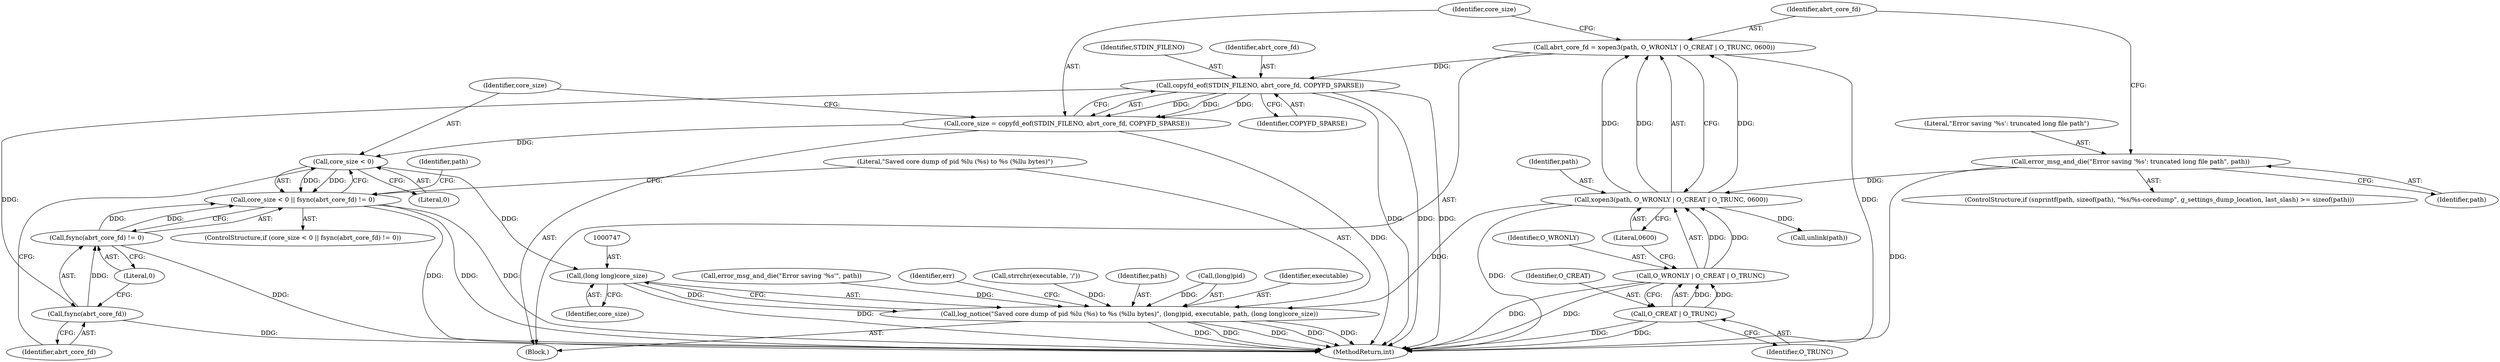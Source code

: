 digraph "0_abrt_3c1b60cfa62d39e5fff5a53a5bc53dae189e740e@API" {
"1000720" [label="(Call,copyfd_eof(STDIN_FILENO, abrt_core_fd, COPYFD_SPARSE))"];
"1000707" [label="(Call,abrt_core_fd = xopen3(path, O_WRONLY | O_CREAT | O_TRUNC, 0600))"];
"1000709" [label="(Call,xopen3(path, O_WRONLY | O_CREAT | O_TRUNC, 0600))"];
"1000703" [label="(Call,error_msg_and_die(\"Error saving '%s': truncated long file path\", path))"];
"1000711" [label="(Call,O_WRONLY | O_CREAT | O_TRUNC)"];
"1000713" [label="(Call,O_CREAT | O_TRUNC)"];
"1000718" [label="(Call,core_size = copyfd_eof(STDIN_FILENO, abrt_core_fd, COPYFD_SPARSE))"];
"1000726" [label="(Call,core_size < 0)"];
"1000725" [label="(Call,core_size < 0 || fsync(abrt_core_fd) != 0)"];
"1000746" [label="(Call,(long long)core_size)"];
"1000739" [label="(Call,log_notice(\"Saved core dump of pid %lu (%s) to %s (%llu bytes)\", (long)pid, executable, path, (long long)core_size))"];
"1000730" [label="(Call,fsync(abrt_core_fd))"];
"1000729" [label="(Call,fsync(abrt_core_fd) != 0)"];
"1000704" [label="(Literal,\"Error saving '%s': truncated long file path\")"];
"1000725" [label="(Call,core_size < 0 || fsync(abrt_core_fd) != 0)"];
"1000718" [label="(Call,core_size = copyfd_eof(STDIN_FILENO, abrt_core_fd, COPYFD_SPARSE))"];
"1000744" [label="(Identifier,executable)"];
"1000705" [label="(Identifier,path)"];
"1000741" [label="(Call,(long)pid)"];
"1000724" [label="(ControlStructure,if (core_size < 0 || fsync(abrt_core_fd) != 0))"];
"1000731" [label="(Identifier,abrt_core_fd)"];
"1000721" [label="(Identifier,STDIN_FILENO)"];
"1000719" [label="(Identifier,core_size)"];
"1000713" [label="(Call,O_CREAT | O_TRUNC)"];
"1000720" [label="(Call,copyfd_eof(STDIN_FILENO, abrt_core_fd, COPYFD_SPARSE))"];
"1000707" [label="(Call,abrt_core_fd = xopen3(path, O_WRONLY | O_CREAT | O_TRUNC, 0600))"];
"1000748" [label="(Identifier,core_size)"];
"1000692" [label="(ControlStructure,if (snprintf(path, sizeof(path), \"%s/%s-coredump\", g_settings_dump_location, last_slash) >= sizeof(path)))"];
"1000730" [label="(Call,fsync(abrt_core_fd))"];
"1000729" [label="(Call,fsync(abrt_core_fd) != 0)"];
"1000712" [label="(Identifier,O_WRONLY)"];
"1000739" [label="(Call,log_notice(\"Saved core dump of pid %lu (%s) to %s (%llu bytes)\", (long)pid, executable, path, (long long)core_size))"];
"1000734" [label="(Call,unlink(path))"];
"1000678" [label="(Block,)"];
"1000728" [label="(Literal,0)"];
"1000709" [label="(Call,xopen3(path, O_WRONLY | O_CREAT | O_TRUNC, 0600))"];
"1000710" [label="(Identifier,path)"];
"1000735" [label="(Identifier,path)"];
"1000736" [label="(Call,error_msg_and_die(\"Error saving '%s'\", path))"];
"1000732" [label="(Literal,0)"];
"1000746" [label="(Call,(long long)core_size)"];
"1000722" [label="(Identifier,abrt_core_fd)"];
"1000703" [label="(Call,error_msg_and_die(\"Error saving '%s': truncated long file path\", path))"];
"1000740" [label="(Literal,\"Saved core dump of pid %lu (%s) to %s (%llu bytes)\")"];
"1000750" [label="(Identifier,err)"];
"1000723" [label="(Identifier,COPYFD_SPARSE)"];
"1000715" [label="(Identifier,O_TRUNC)"];
"1000727" [label="(Identifier,core_size)"];
"1000708" [label="(Identifier,abrt_core_fd)"];
"1000714" [label="(Identifier,O_CREAT)"];
"1000726" [label="(Call,core_size < 0)"];
"1000716" [label="(Literal,0600)"];
"1000665" [label="(Call,strrchr(executable, '/'))"];
"1000745" [label="(Identifier,path)"];
"1000711" [label="(Call,O_WRONLY | O_CREAT | O_TRUNC)"];
"1001445" [label="(MethodReturn,int)"];
"1000720" -> "1000718"  [label="AST: "];
"1000720" -> "1000723"  [label="CFG: "];
"1000721" -> "1000720"  [label="AST: "];
"1000722" -> "1000720"  [label="AST: "];
"1000723" -> "1000720"  [label="AST: "];
"1000718" -> "1000720"  [label="CFG: "];
"1000720" -> "1001445"  [label="DDG: "];
"1000720" -> "1001445"  [label="DDG: "];
"1000720" -> "1001445"  [label="DDG: "];
"1000720" -> "1000718"  [label="DDG: "];
"1000720" -> "1000718"  [label="DDG: "];
"1000720" -> "1000718"  [label="DDG: "];
"1000707" -> "1000720"  [label="DDG: "];
"1000720" -> "1000730"  [label="DDG: "];
"1000707" -> "1000678"  [label="AST: "];
"1000707" -> "1000709"  [label="CFG: "];
"1000708" -> "1000707"  [label="AST: "];
"1000709" -> "1000707"  [label="AST: "];
"1000719" -> "1000707"  [label="CFG: "];
"1000707" -> "1001445"  [label="DDG: "];
"1000709" -> "1000707"  [label="DDG: "];
"1000709" -> "1000707"  [label="DDG: "];
"1000709" -> "1000707"  [label="DDG: "];
"1000709" -> "1000716"  [label="CFG: "];
"1000710" -> "1000709"  [label="AST: "];
"1000711" -> "1000709"  [label="AST: "];
"1000716" -> "1000709"  [label="AST: "];
"1000709" -> "1001445"  [label="DDG: "];
"1000703" -> "1000709"  [label="DDG: "];
"1000711" -> "1000709"  [label="DDG: "];
"1000711" -> "1000709"  [label="DDG: "];
"1000709" -> "1000734"  [label="DDG: "];
"1000709" -> "1000739"  [label="DDG: "];
"1000703" -> "1000692"  [label="AST: "];
"1000703" -> "1000705"  [label="CFG: "];
"1000704" -> "1000703"  [label="AST: "];
"1000705" -> "1000703"  [label="AST: "];
"1000708" -> "1000703"  [label="CFG: "];
"1000703" -> "1001445"  [label="DDG: "];
"1000711" -> "1000713"  [label="CFG: "];
"1000712" -> "1000711"  [label="AST: "];
"1000713" -> "1000711"  [label="AST: "];
"1000716" -> "1000711"  [label="CFG: "];
"1000711" -> "1001445"  [label="DDG: "];
"1000711" -> "1001445"  [label="DDG: "];
"1000713" -> "1000711"  [label="DDG: "];
"1000713" -> "1000711"  [label="DDG: "];
"1000713" -> "1000715"  [label="CFG: "];
"1000714" -> "1000713"  [label="AST: "];
"1000715" -> "1000713"  [label="AST: "];
"1000713" -> "1001445"  [label="DDG: "];
"1000713" -> "1001445"  [label="DDG: "];
"1000718" -> "1000678"  [label="AST: "];
"1000719" -> "1000718"  [label="AST: "];
"1000727" -> "1000718"  [label="CFG: "];
"1000718" -> "1001445"  [label="DDG: "];
"1000718" -> "1000726"  [label="DDG: "];
"1000726" -> "1000725"  [label="AST: "];
"1000726" -> "1000728"  [label="CFG: "];
"1000727" -> "1000726"  [label="AST: "];
"1000728" -> "1000726"  [label="AST: "];
"1000731" -> "1000726"  [label="CFG: "];
"1000725" -> "1000726"  [label="CFG: "];
"1000726" -> "1000725"  [label="DDG: "];
"1000726" -> "1000725"  [label="DDG: "];
"1000726" -> "1000746"  [label="DDG: "];
"1000725" -> "1000724"  [label="AST: "];
"1000725" -> "1000729"  [label="CFG: "];
"1000729" -> "1000725"  [label="AST: "];
"1000735" -> "1000725"  [label="CFG: "];
"1000740" -> "1000725"  [label="CFG: "];
"1000725" -> "1001445"  [label="DDG: "];
"1000725" -> "1001445"  [label="DDG: "];
"1000725" -> "1001445"  [label="DDG: "];
"1000729" -> "1000725"  [label="DDG: "];
"1000729" -> "1000725"  [label="DDG: "];
"1000746" -> "1000739"  [label="AST: "];
"1000746" -> "1000748"  [label="CFG: "];
"1000747" -> "1000746"  [label="AST: "];
"1000748" -> "1000746"  [label="AST: "];
"1000739" -> "1000746"  [label="CFG: "];
"1000746" -> "1001445"  [label="DDG: "];
"1000746" -> "1000739"  [label="DDG: "];
"1000739" -> "1000678"  [label="AST: "];
"1000740" -> "1000739"  [label="AST: "];
"1000741" -> "1000739"  [label="AST: "];
"1000744" -> "1000739"  [label="AST: "];
"1000745" -> "1000739"  [label="AST: "];
"1000750" -> "1000739"  [label="CFG: "];
"1000739" -> "1001445"  [label="DDG: "];
"1000739" -> "1001445"  [label="DDG: "];
"1000739" -> "1001445"  [label="DDG: "];
"1000739" -> "1001445"  [label="DDG: "];
"1000739" -> "1001445"  [label="DDG: "];
"1000741" -> "1000739"  [label="DDG: "];
"1000665" -> "1000739"  [label="DDG: "];
"1000736" -> "1000739"  [label="DDG: "];
"1000730" -> "1000729"  [label="AST: "];
"1000730" -> "1000731"  [label="CFG: "];
"1000731" -> "1000730"  [label="AST: "];
"1000732" -> "1000730"  [label="CFG: "];
"1000730" -> "1001445"  [label="DDG: "];
"1000730" -> "1000729"  [label="DDG: "];
"1000729" -> "1000732"  [label="CFG: "];
"1000732" -> "1000729"  [label="AST: "];
"1000729" -> "1001445"  [label="DDG: "];
}
